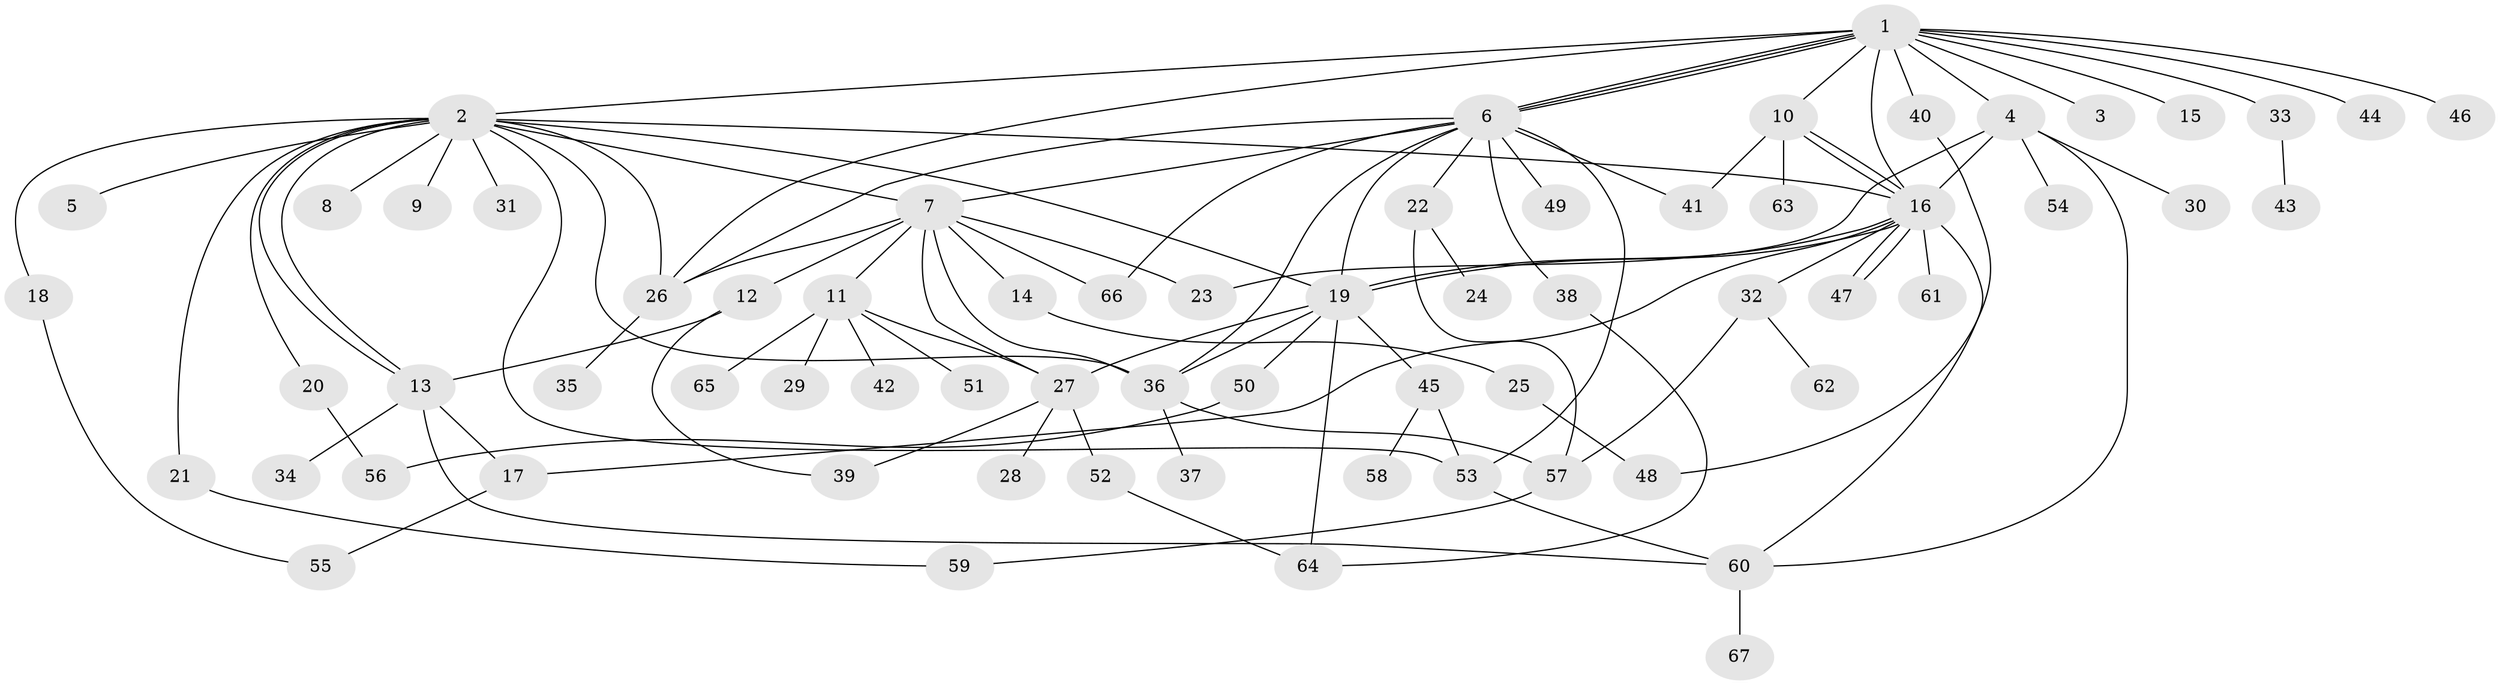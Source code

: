 // coarse degree distribution, {6: 0.029411764705882353, 10: 0.029411764705882353, 9: 0.058823529411764705, 8: 0.058823529411764705, 7: 0.058823529411764705, 5: 0.058823529411764705, 3: 0.14705882352941177, 2: 0.14705882352941177, 4: 0.08823529411764706, 1: 0.3235294117647059}
// Generated by graph-tools (version 1.1) at 2025/50/03/04/25 22:50:31]
// undirected, 67 vertices, 105 edges
graph export_dot {
  node [color=gray90,style=filled];
  1;
  2;
  3;
  4;
  5;
  6;
  7;
  8;
  9;
  10;
  11;
  12;
  13;
  14;
  15;
  16;
  17;
  18;
  19;
  20;
  21;
  22;
  23;
  24;
  25;
  26;
  27;
  28;
  29;
  30;
  31;
  32;
  33;
  34;
  35;
  36;
  37;
  38;
  39;
  40;
  41;
  42;
  43;
  44;
  45;
  46;
  47;
  48;
  49;
  50;
  51;
  52;
  53;
  54;
  55;
  56;
  57;
  58;
  59;
  60;
  61;
  62;
  63;
  64;
  65;
  66;
  67;
  1 -- 2;
  1 -- 3;
  1 -- 4;
  1 -- 6;
  1 -- 6;
  1 -- 6;
  1 -- 10;
  1 -- 15;
  1 -- 16;
  1 -- 26;
  1 -- 33;
  1 -- 40;
  1 -- 44;
  1 -- 46;
  2 -- 5;
  2 -- 7;
  2 -- 8;
  2 -- 9;
  2 -- 13;
  2 -- 13;
  2 -- 16;
  2 -- 18;
  2 -- 19;
  2 -- 20;
  2 -- 21;
  2 -- 26;
  2 -- 31;
  2 -- 36;
  2 -- 53;
  4 -- 16;
  4 -- 23;
  4 -- 30;
  4 -- 54;
  4 -- 60;
  6 -- 7;
  6 -- 19;
  6 -- 22;
  6 -- 26;
  6 -- 36;
  6 -- 38;
  6 -- 41;
  6 -- 49;
  6 -- 53;
  6 -- 66;
  7 -- 11;
  7 -- 12;
  7 -- 14;
  7 -- 23;
  7 -- 26;
  7 -- 27;
  7 -- 36;
  7 -- 66;
  10 -- 16;
  10 -- 16;
  10 -- 41;
  10 -- 63;
  11 -- 27;
  11 -- 29;
  11 -- 42;
  11 -- 51;
  11 -- 65;
  12 -- 13;
  12 -- 39;
  13 -- 17;
  13 -- 34;
  13 -- 60;
  14 -- 25;
  16 -- 17;
  16 -- 19;
  16 -- 19;
  16 -- 32;
  16 -- 47;
  16 -- 47;
  16 -- 60;
  16 -- 61;
  17 -- 55;
  18 -- 55;
  19 -- 27;
  19 -- 36;
  19 -- 45;
  19 -- 50;
  19 -- 64;
  20 -- 56;
  21 -- 59;
  22 -- 24;
  22 -- 57;
  25 -- 48;
  26 -- 35;
  27 -- 28;
  27 -- 39;
  27 -- 52;
  32 -- 57;
  32 -- 62;
  33 -- 43;
  36 -- 37;
  36 -- 57;
  38 -- 64;
  40 -- 48;
  45 -- 53;
  45 -- 58;
  50 -- 56;
  52 -- 64;
  53 -- 60;
  57 -- 59;
  60 -- 67;
}
